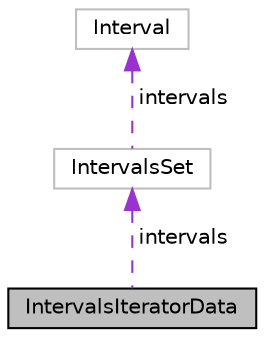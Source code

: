 digraph "IntervalsIteratorData"
{
 // LATEX_PDF_SIZE
  edge [fontname="Helvetica",fontsize="10",labelfontname="Helvetica",labelfontsize="10"];
  node [fontname="Helvetica",fontsize="10",shape=record];
  Node1 [label="IntervalsIteratorData",height=0.2,width=0.4,color="black", fillcolor="grey75", style="filled", fontcolor="black",tooltip=" "];
  Node2 -> Node1 [dir="back",color="darkorchid3",fontsize="10",style="dashed",label=" intervals" ];
  Node2 [label="IntervalsSet",height=0.2,width=0.4,color="grey75", fillcolor="white", style="filled",URL="$structIntervalsSet.html",tooltip=" "];
  Node3 -> Node2 [dir="back",color="darkorchid3",fontsize="10",style="dashed",label=" intervals" ];
  Node3 [label="Interval",height=0.2,width=0.4,color="grey75", fillcolor="white", style="filled",URL="$structInterval.html",tooltip=" "];
}
